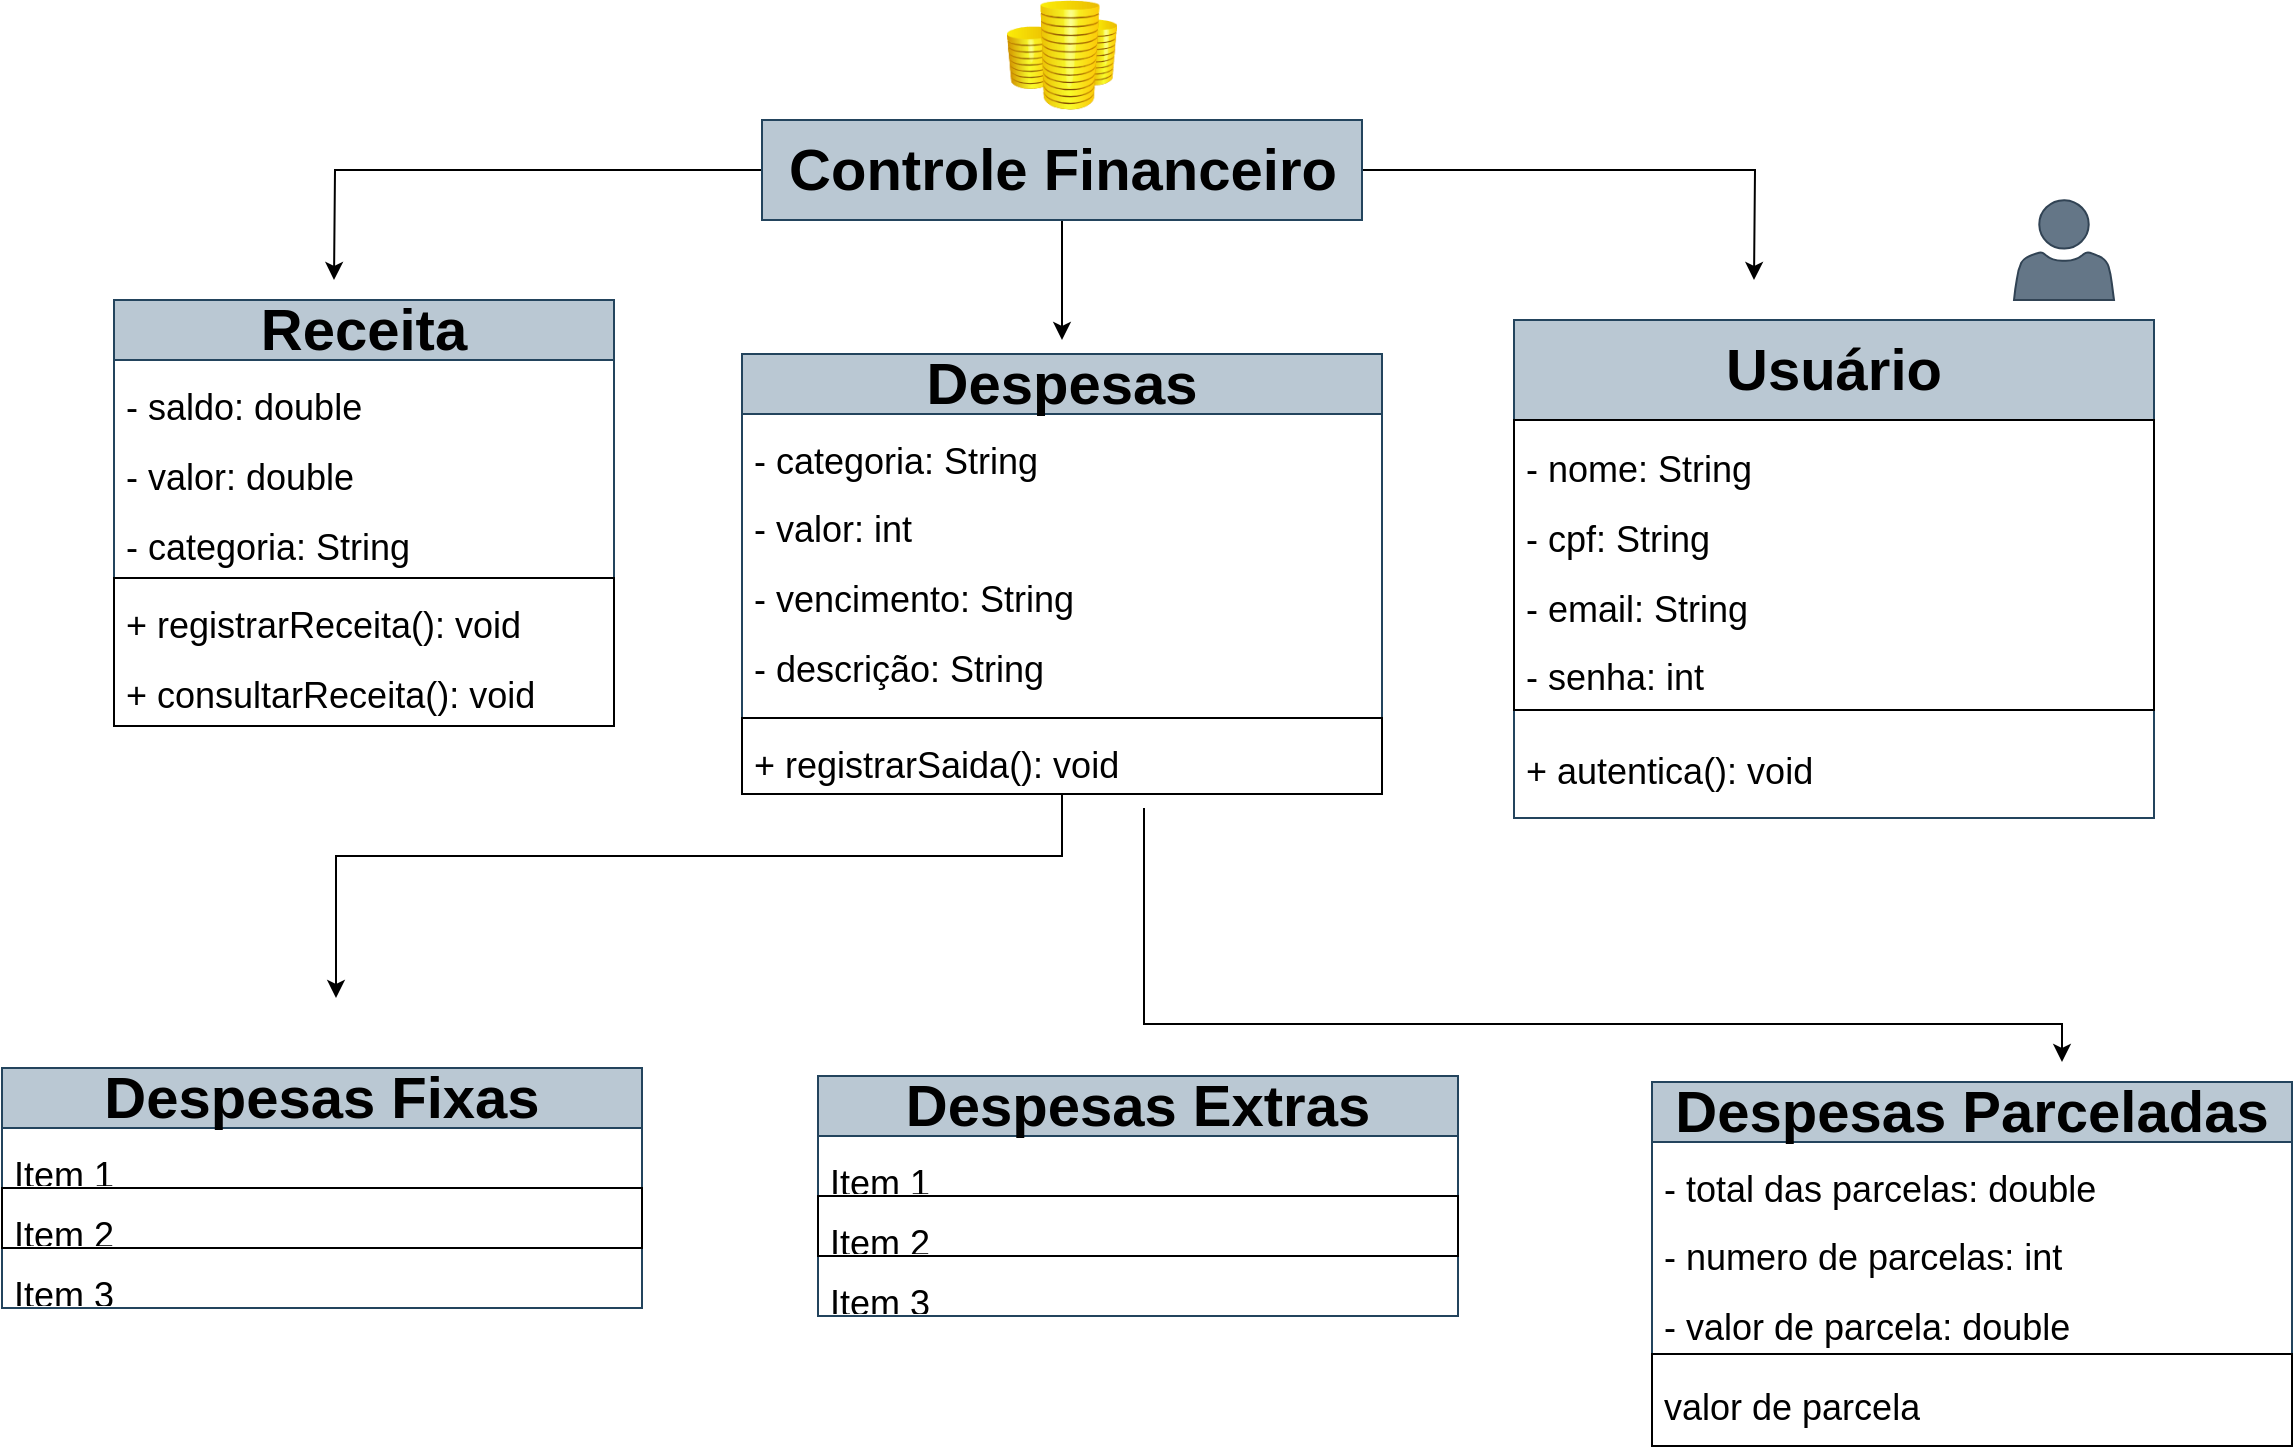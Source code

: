 <mxfile version="20.8.23" type="github"><diagram name="Página-1" id="jgPL3g5bQqI72C4rlUbA"><mxGraphModel dx="2329" dy="1752" grid="0" gridSize="10" guides="1" tooltips="1" connect="1" arrows="1" fold="1" page="1" pageScale="1" pageWidth="827" pageHeight="1169" background="#ffffff" math="0" shadow="0"><root><mxCell id="0"/><mxCell id="1" parent="0"/><mxCell id="VUv7S1uXzfPmFp-AivMg-25" value="" style="edgeStyle=orthogonalEdgeStyle;hachureGap=4;orthogonalLoop=1;jettySize=auto;html=1;fontFamily=Architects Daughter;fontSource=https%3A%2F%2Ffonts.googleapis.com%2Fcss%3Ffamily%3DArchitects%2BDaughter;fontSize=16;strokeColor=none;labelBackgroundColor=none;fontColor=default;rounded=0;" edge="1" parent="1" source="VUv7S1uXzfPmFp-AivMg-1"><mxGeometry relative="1" as="geometry"><mxPoint x="410" y="140" as="targetPoint"/><Array as="points"><mxPoint x="414" y="120"/><mxPoint x="410" y="120"/></Array></mxGeometry></mxCell><mxCell id="VUv7S1uXzfPmFp-AivMg-26" style="edgeStyle=orthogonalEdgeStyle;hachureGap=4;orthogonalLoop=1;jettySize=auto;html=1;fontFamily=Architects Daughter;fontSource=https%3A%2F%2Ffonts.googleapis.com%2Fcss%3Ffamily%3DArchitects%2BDaughter;fontSize=16;labelBackgroundColor=none;fontColor=default;rounded=0;" edge="1" parent="1" source="VUv7S1uXzfPmFp-AivMg-1"><mxGeometry relative="1" as="geometry"><mxPoint x="760" y="110" as="targetPoint"/></mxGeometry></mxCell><mxCell id="VUv7S1uXzfPmFp-AivMg-27" style="edgeStyle=orthogonalEdgeStyle;hachureGap=4;orthogonalLoop=1;jettySize=auto;html=1;fontFamily=Architects Daughter;fontSource=https%3A%2F%2Ffonts.googleapis.com%2Fcss%3Ffamily%3DArchitects%2BDaughter;fontSize=16;labelBackgroundColor=none;fontColor=default;rounded=0;" edge="1" parent="1" source="VUv7S1uXzfPmFp-AivMg-1"><mxGeometry relative="1" as="geometry"><mxPoint x="50" y="110" as="targetPoint"/></mxGeometry></mxCell><mxCell id="VUv7S1uXzfPmFp-AivMg-31" value="" style="edgeStyle=orthogonalEdgeStyle;hachureGap=4;orthogonalLoop=1;jettySize=auto;html=1;fontFamily=Architects Daughter;fontSource=https%3A%2F%2Ffonts.googleapis.com%2Fcss%3Ffamily%3DArchitects%2BDaughter;fontSize=19;labelBackgroundColor=none;fontColor=default;rounded=0;" edge="1" parent="1" source="VUv7S1uXzfPmFp-AivMg-1"><mxGeometry relative="1" as="geometry"><mxPoint x="414" y="140" as="targetPoint"/></mxGeometry></mxCell><mxCell id="VUv7S1uXzfPmFp-AivMg-1" value="&lt;font style=&quot;vertical-align: inherit;&quot;&gt;&lt;font style=&quot;vertical-align: inherit;&quot;&gt;&lt;font style=&quot;vertical-align: inherit;&quot;&gt;&lt;font size=&quot;1&quot; style=&quot;vertical-align: inherit;&quot;&gt;&lt;b style=&quot;font-size: 29px;&quot;&gt;Controle Financeiro&lt;/b&gt;&lt;/font&gt;&lt;/font&gt;&lt;/font&gt;&lt;/font&gt;" style="text;html=1;align=center;verticalAlign=middle;resizable=0;points=[];autosize=1;fillColor=#bac8d3;rounded=0;shadow=0;glass=0;labelBackgroundColor=none;strokeColor=#23445d;" vertex="1" parent="1"><mxGeometry x="264" y="30" width="300" height="50" as="geometry"/></mxCell><mxCell id="VUv7S1uXzfPmFp-AivMg-3" value="&lt;b&gt;Despesas&lt;/b&gt;" style="swimlane;fontStyle=0;childLayout=stackLayout;horizontal=1;startSize=30;horizontalStack=0;resizeParent=1;resizeParentMax=0;resizeLast=0;collapsible=1;marginBottom=0;whiteSpace=wrap;html=1;rounded=0;fontSize=29;swimlaneLine=1;glass=0;shadow=0;fillColor=#bac8d3;swimlaneFillColor=none;labelBackgroundColor=none;strokeColor=#23445d;" vertex="1" parent="1"><mxGeometry x="254" y="147" width="320" height="220" as="geometry"/></mxCell><mxCell id="VUv7S1uXzfPmFp-AivMg-4" value="&lt;span style=&quot;font-size: 18px;&quot;&gt;- categoria: String&lt;br&gt;- valor: int&lt;br&gt;- vencimento: String&lt;br&gt;- descrição: String&lt;br&gt;- Saldo: int&lt;br&gt;&lt;/span&gt;" style="text;strokeColor=none;fillColor=none;align=left;verticalAlign=middle;spacingLeft=4;spacingRight=4;overflow=hidden;points=[[0,0.5],[1,0.5]];portConstraint=eastwest;rotatable=0;whiteSpace=wrap;html=1;fontSize=29;rounded=0;labelBackgroundColor=none;" vertex="1" parent="VUv7S1uXzfPmFp-AivMg-3"><mxGeometry y="30" width="320" height="152" as="geometry"/></mxCell><mxCell id="VUv7S1uXzfPmFp-AivMg-61" style="edgeStyle=orthogonalEdgeStyle;rounded=0;orthogonalLoop=1;jettySize=auto;html=1;fontSize=18;" edge="1" parent="VUv7S1uXzfPmFp-AivMg-3" source="VUv7S1uXzfPmFp-AivMg-6"><mxGeometry relative="1" as="geometry"><mxPoint x="-203" y="322" as="targetPoint"/><Array as="points"><mxPoint x="160" y="251"/><mxPoint x="-203" y="251"/></Array></mxGeometry></mxCell><mxCell id="VUv7S1uXzfPmFp-AivMg-6" value="&lt;span style=&quot;font-size: 18px;&quot;&gt;+ registrarSaida(): void&lt;/span&gt;" style="text;strokeColor=default;fillColor=none;align=left;verticalAlign=middle;spacingLeft=4;spacingRight=4;overflow=hidden;points=[[0,0.5],[1,0.5]];portConstraint=eastwest;rotatable=0;whiteSpace=wrap;html=1;fontSize=29;rounded=0;labelBackgroundColor=none;" vertex="1" parent="VUv7S1uXzfPmFp-AivMg-3"><mxGeometry y="182" width="320" height="38" as="geometry"/></mxCell><mxCell id="VUv7S1uXzfPmFp-AivMg-7" value="Receita" style="swimlane;fontStyle=1;childLayout=stackLayout;horizontal=1;startSize=30;horizontalStack=0;resizeParent=1;resizeParentMax=0;resizeLast=0;collapsible=1;marginBottom=0;whiteSpace=wrap;html=1;rounded=0;fontSize=29;arcSize=0;labelBackgroundColor=none;fillColor=#bac8d3;strokeColor=#23445d;" vertex="1" parent="1"><mxGeometry x="-60" y="120" width="250" height="213" as="geometry"/></mxCell><mxCell id="VUv7S1uXzfPmFp-AivMg-8" value="&lt;font style=&quot;font-size: 18px;&quot;&gt;- saldo: double&lt;br&gt;- valor: double&lt;br&gt;- categoria: String&lt;br&gt;&lt;/font&gt;" style="text;strokeColor=none;fillColor=none;align=left;verticalAlign=middle;spacingLeft=4;spacingRight=4;overflow=hidden;points=[[0,0.5],[1,0.5]];portConstraint=eastwest;rotatable=0;whiteSpace=wrap;html=1;fontSize=29;rounded=0;labelBackgroundColor=none;" vertex="1" parent="VUv7S1uXzfPmFp-AivMg-7"><mxGeometry y="30" width="250" height="109" as="geometry"/></mxCell><mxCell id="VUv7S1uXzfPmFp-AivMg-10" value="&lt;span style=&quot;font-size: 18px;&quot;&gt;+ registrarReceita(): void&lt;br&gt;+ consultarReceita(): void&lt;br&gt;&lt;/span&gt;" style="text;strokeColor=default;fillColor=none;align=left;verticalAlign=middle;spacingLeft=4;spacingRight=4;overflow=hidden;points=[[0,0.5],[1,0.5]];portConstraint=eastwest;rotatable=0;whiteSpace=wrap;html=1;fontSize=29;rounded=0;labelBackgroundColor=none;" vertex="1" parent="VUv7S1uXzfPmFp-AivMg-7"><mxGeometry y="139" width="250" height="74" as="geometry"/></mxCell><mxCell id="VUv7S1uXzfPmFp-AivMg-11" value="" style="image;html=1;image=img/lib/clip_art/finance/Coins_128x128.png;rounded=0;shadow=0;glass=0;fontSize=29;labelBackgroundColor=none;" vertex="1" parent="1"><mxGeometry x="386" y="-30" width="56" height="55" as="geometry"/></mxCell><mxCell id="VUv7S1uXzfPmFp-AivMg-14" value="&lt;b&gt;Usuário&lt;/b&gt;" style="swimlane;fontStyle=0;childLayout=stackLayout;horizontal=1;startSize=50;horizontalStack=0;resizeParent=1;resizeParentMax=0;resizeLast=0;collapsible=1;marginBottom=0;whiteSpace=wrap;html=1;rounded=0;fontSize=29;swimlaneLine=1;glass=0;shadow=0;labelBackgroundColor=none;swimlaneFillColor=default;fillColor=#bac8d3;strokeColor=#23445d;" vertex="1" parent="1"><mxGeometry x="640" y="130" width="320" height="249" as="geometry"/></mxCell><mxCell id="VUv7S1uXzfPmFp-AivMg-15" value="&lt;font style=&quot;&quot;&gt;&lt;font style=&quot;font-size: 18px;&quot;&gt;- nome: String&lt;br&gt;- cpf: String&lt;br&gt;- email: String&lt;br&gt;- senha: int&lt;/font&gt;&lt;br&gt;&lt;/font&gt;" style="text;strokeColor=default;fillColor=none;align=left;verticalAlign=middle;spacingLeft=4;spacingRight=4;overflow=hidden;points=[[0,0.5],[1,0.5]];portConstraint=eastwest;rotatable=0;whiteSpace=wrap;html=1;fontSize=29;rounded=0;labelBackgroundColor=none;" vertex="1" parent="VUv7S1uXzfPmFp-AivMg-14"><mxGeometry y="50" width="320" height="145" as="geometry"/></mxCell><mxCell id="VUv7S1uXzfPmFp-AivMg-65" value="&lt;span style=&quot;font-size: 18px;&quot;&gt;+ autentica(): void&lt;/span&gt;" style="text;strokeColor=none;fillColor=none;align=left;verticalAlign=middle;spacingLeft=4;spacingRight=4;overflow=hidden;points=[[0,0.5],[1,0.5]];portConstraint=eastwest;rotatable=0;whiteSpace=wrap;html=1;fontSize=29;rounded=0;shadow=0;glass=0;labelBackgroundColor=none;" vertex="1" parent="VUv7S1uXzfPmFp-AivMg-14"><mxGeometry y="195" width="320" height="54" as="geometry"/></mxCell><mxCell id="VUv7S1uXzfPmFp-AivMg-45" value="" style="pointerEvents=1;shadow=0;dashed=0;html=1;strokeColor=#314354;labelPosition=center;verticalLabelPosition=bottom;verticalAlign=top;align=center;shape=mxgraph.mscae.intune.account_portal;rounded=0;glass=0;hachureGap=4;fontFamily=Architects Daughter;fontSource=https%3A%2F%2Ffonts.googleapis.com%2Fcss%3Ffamily%3DArchitects%2BDaughter;fontSize=19;labelBackgroundColor=none;fillColor=#647687;fontColor=#ffffff;" vertex="1" parent="1"><mxGeometry x="890" y="70" width="50" height="50" as="geometry"/></mxCell><mxCell id="VUv7S1uXzfPmFp-AivMg-46" value="&lt;b&gt;Despesas Extras&lt;/b&gt;" style="swimlane;fontStyle=0;childLayout=stackLayout;horizontal=1;startSize=30;horizontalStack=0;resizeParent=1;resizeParentMax=0;resizeLast=0;collapsible=1;marginBottom=0;whiteSpace=wrap;html=1;rounded=0;fontSize=29;swimlaneLine=1;glass=0;shadow=0;fillColor=#bac8d3;swimlaneFillColor=none;labelBackgroundColor=none;strokeColor=#23445d;" vertex="1" parent="1"><mxGeometry x="292" y="508" width="320" height="120" as="geometry"/></mxCell><mxCell id="VUv7S1uXzfPmFp-AivMg-47" value="&lt;font style=&quot;font-size: 18px;&quot;&gt;Item 1&lt;/font&gt;" style="text;strokeColor=none;fillColor=none;align=left;verticalAlign=middle;spacingLeft=4;spacingRight=4;overflow=hidden;points=[[0,0.5],[1,0.5]];portConstraint=eastwest;rotatable=0;whiteSpace=wrap;html=1;fontSize=29;rounded=0;labelBackgroundColor=none;" vertex="1" parent="VUv7S1uXzfPmFp-AivMg-46"><mxGeometry y="30" width="320" height="30" as="geometry"/></mxCell><mxCell id="VUv7S1uXzfPmFp-AivMg-48" value="&lt;font style=&quot;font-size: 18px;&quot;&gt;Item 2&lt;/font&gt;" style="text;strokeColor=default;fillColor=none;align=left;verticalAlign=middle;spacingLeft=4;spacingRight=4;overflow=hidden;points=[[0,0.5],[1,0.5]];portConstraint=eastwest;rotatable=0;whiteSpace=wrap;html=1;fontSize=29;rounded=0;labelBackgroundColor=none;" vertex="1" parent="VUv7S1uXzfPmFp-AivMg-46"><mxGeometry y="60" width="320" height="30" as="geometry"/></mxCell><mxCell id="VUv7S1uXzfPmFp-AivMg-49" value="&lt;font style=&quot;font-size: 18px;&quot;&gt;Item 3&lt;/font&gt;" style="text;strokeColor=none;fillColor=none;align=left;verticalAlign=middle;spacingLeft=4;spacingRight=4;overflow=hidden;points=[[0,0.5],[1,0.5]];portConstraint=eastwest;rotatable=0;whiteSpace=wrap;html=1;fontSize=29;rounded=0;labelBackgroundColor=none;" vertex="1" parent="VUv7S1uXzfPmFp-AivMg-46"><mxGeometry y="90" width="320" height="30" as="geometry"/></mxCell><mxCell id="VUv7S1uXzfPmFp-AivMg-50" value="&lt;b&gt;Despesas Parceladas&lt;/b&gt;" style="swimlane;fontStyle=0;childLayout=stackLayout;horizontal=1;startSize=30;horizontalStack=0;resizeParent=1;resizeParentMax=0;resizeLast=0;collapsible=1;marginBottom=0;whiteSpace=wrap;html=1;rounded=0;fontSize=29;swimlaneLine=1;glass=0;shadow=0;fillColor=#bac8d3;swimlaneFillColor=none;labelBackgroundColor=none;strokeColor=#23445d;" vertex="1" parent="1"><mxGeometry x="709" y="511" width="320" height="182" as="geometry"/></mxCell><mxCell id="VUv7S1uXzfPmFp-AivMg-51" value="&lt;font style=&quot;font-size: 18px;&quot;&gt;- total das parcelas: double&lt;br&gt;- numero de parcelas: int&lt;br&gt;- valor de parcela: double&lt;br&gt;&lt;/font&gt;" style="text;strokeColor=none;fillColor=none;align=left;verticalAlign=middle;spacingLeft=4;spacingRight=4;overflow=hidden;points=[[0,0.5],[1,0.5]];portConstraint=eastwest;rotatable=0;whiteSpace=wrap;html=1;fontSize=29;rounded=0;labelBackgroundColor=none;" vertex="1" parent="VUv7S1uXzfPmFp-AivMg-50"><mxGeometry y="30" width="320" height="106" as="geometry"/></mxCell><mxCell id="VUv7S1uXzfPmFp-AivMg-53" value="&lt;font style=&quot;font-size: 18px;&quot;&gt;valor de parcela&lt;/font&gt;" style="text;strokeColor=default;fillColor=none;align=left;verticalAlign=middle;spacingLeft=4;spacingRight=4;overflow=hidden;points=[[0,0.5],[1,0.5]];portConstraint=eastwest;rotatable=0;whiteSpace=wrap;html=1;fontSize=29;rounded=0;labelBackgroundColor=none;" vertex="1" parent="VUv7S1uXzfPmFp-AivMg-50"><mxGeometry y="136" width="320" height="46" as="geometry"/></mxCell><mxCell id="VUv7S1uXzfPmFp-AivMg-54" value="&lt;b&gt;Despesas Fixas&lt;/b&gt;" style="swimlane;fontStyle=0;childLayout=stackLayout;horizontal=1;startSize=30;horizontalStack=0;resizeParent=1;resizeParentMax=0;resizeLast=0;collapsible=1;marginBottom=0;whiteSpace=wrap;html=1;rounded=0;fontSize=29;swimlaneLine=1;glass=0;shadow=0;fillColor=#bac8d3;swimlaneFillColor=none;labelBackgroundColor=none;strokeColor=#23445d;" vertex="1" parent="1"><mxGeometry x="-116" y="504" width="320" height="120" as="geometry"/></mxCell><mxCell id="VUv7S1uXzfPmFp-AivMg-55" value="&lt;font style=&quot;font-size: 18px;&quot;&gt;Item 1&lt;/font&gt;" style="text;strokeColor=none;fillColor=none;align=left;verticalAlign=middle;spacingLeft=4;spacingRight=4;overflow=hidden;points=[[0,0.5],[1,0.5]];portConstraint=eastwest;rotatable=0;whiteSpace=wrap;html=1;fontSize=29;rounded=0;labelBackgroundColor=none;" vertex="1" parent="VUv7S1uXzfPmFp-AivMg-54"><mxGeometry y="30" width="320" height="30" as="geometry"/></mxCell><mxCell id="VUv7S1uXzfPmFp-AivMg-56" value="&lt;font style=&quot;font-size: 18px;&quot;&gt;Item 2&lt;/font&gt;" style="text;strokeColor=default;fillColor=none;align=left;verticalAlign=middle;spacingLeft=4;spacingRight=4;overflow=hidden;points=[[0,0.5],[1,0.5]];portConstraint=eastwest;rotatable=0;whiteSpace=wrap;html=1;fontSize=29;rounded=0;labelBackgroundColor=none;" vertex="1" parent="VUv7S1uXzfPmFp-AivMg-54"><mxGeometry y="60" width="320" height="30" as="geometry"/></mxCell><mxCell id="VUv7S1uXzfPmFp-AivMg-57" value="&lt;font style=&quot;font-size: 18px;&quot;&gt;Item 3&lt;/font&gt;" style="text;strokeColor=none;fillColor=none;align=left;verticalAlign=middle;spacingLeft=4;spacingRight=4;overflow=hidden;points=[[0,0.5],[1,0.5]];portConstraint=eastwest;rotatable=0;whiteSpace=wrap;html=1;fontSize=29;rounded=0;labelBackgroundColor=none;" vertex="1" parent="VUv7S1uXzfPmFp-AivMg-54"><mxGeometry y="90" width="320" height="30" as="geometry"/></mxCell><mxCell id="VUv7S1uXzfPmFp-AivMg-64" style="edgeStyle=orthogonalEdgeStyle;rounded=0;orthogonalLoop=1;jettySize=auto;html=1;fontSize=18;" edge="1" parent="1"><mxGeometry relative="1" as="geometry"><mxPoint x="914" y="501" as="targetPoint"/><mxPoint x="455" y="374" as="sourcePoint"/><Array as="points"><mxPoint x="455" y="482"/><mxPoint x="914" y="482"/></Array></mxGeometry></mxCell></root></mxGraphModel></diagram></mxfile>